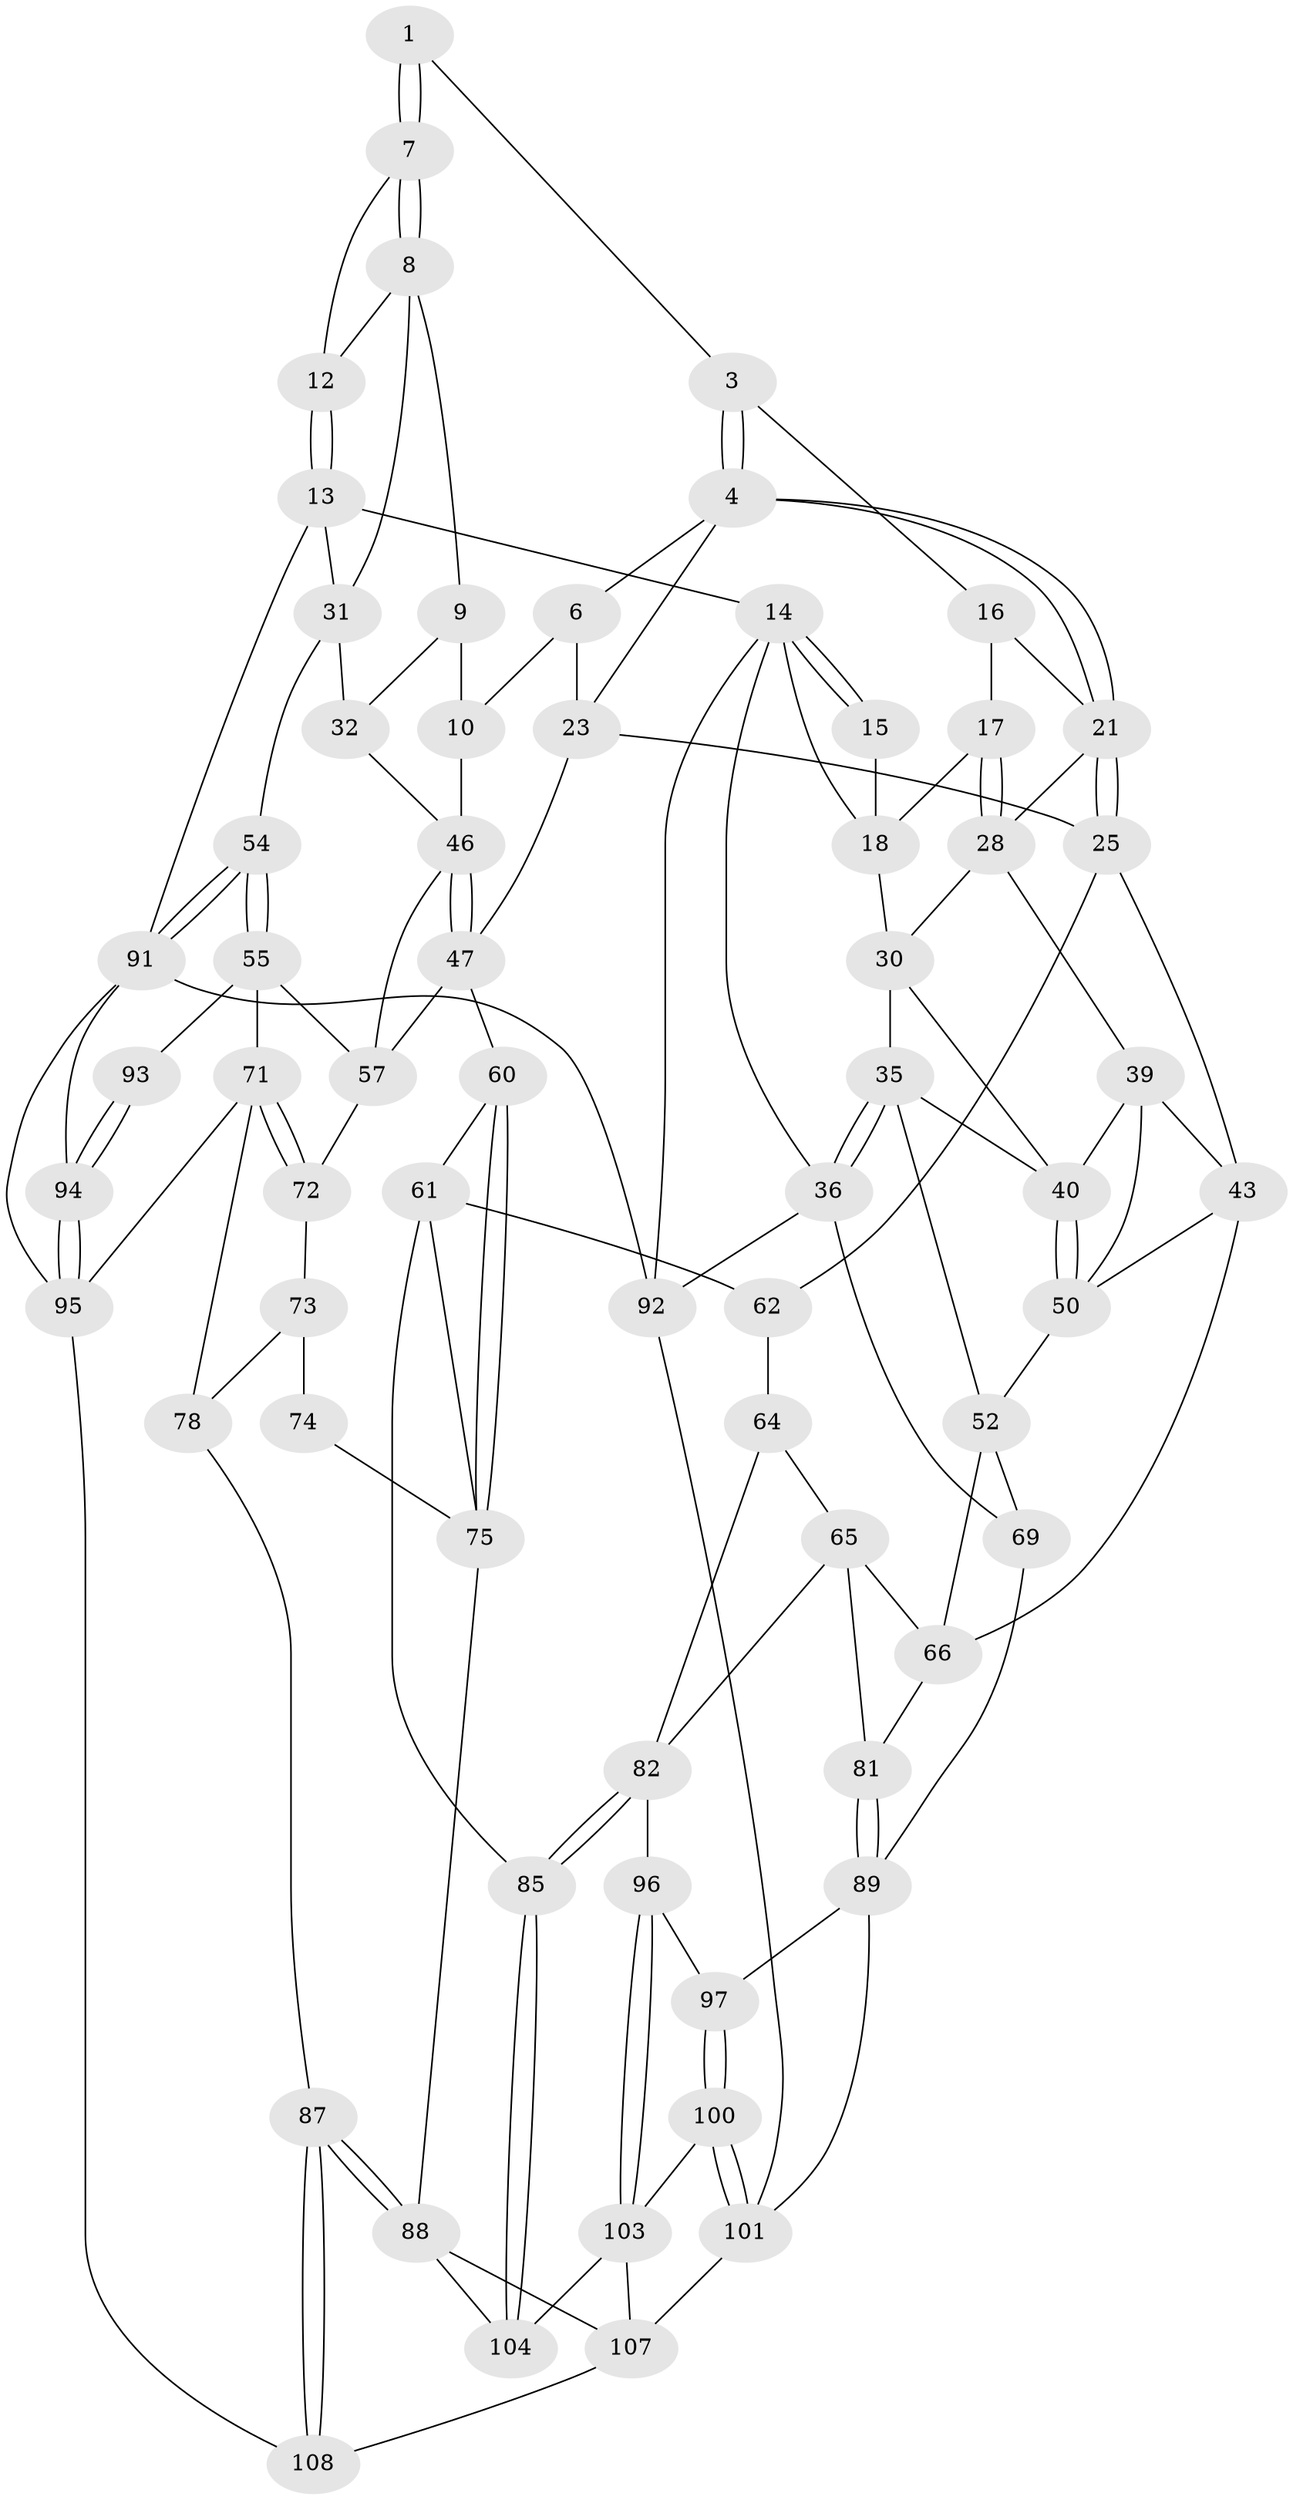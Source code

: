 // Generated by graph-tools (version 1.1) at 2025/52/02/27/25 19:52:39]
// undirected, 66 vertices, 141 edges
graph export_dot {
graph [start="1"]
  node [color=gray90,style=filled];
  1 [pos="+0.6123408124189258+0",super="+2"];
  3 [pos="+0.33242178405087713+0.0881088647981729"];
  4 [pos="+0.39516564048394215+0.1479577351990613",super="+5"];
  6 [pos="+0.5928940677866845+0",super="+11"];
  7 [pos="+0.7471648961715279+0"];
  8 [pos="+0.7773886298390755+0.12157050897009512",super="+20"];
  9 [pos="+0.7605340023521134+0.1402577464735757",super="+33"];
  10 [pos="+0.5841434251693199+0.25980296416780335",super="+45"];
  12 [pos="+1+0",super="+19"];
  13 [pos="+1+0",super="+37"];
  14 [pos="+0+0",super="+26"];
  15 [pos="+0.22904088413617218+0"];
  16 [pos="+0.32495149452707783+0.09914864309233118"];
  17 [pos="+0.21269661307374216+0.19473128765593023"];
  18 [pos="+0.14992324299307944+0.16727662656615572",super="+27"];
  21 [pos="+0.3344935269832487+0.32782215070476123",super="+22"];
  23 [pos="+0.5514368503388994+0.2713856505553912",super="+24"];
  25 [pos="+0.38179047350091316+0.4005397838549578",super="+42"];
  28 [pos="+0.2711919858574566+0.2855449101899945",super="+29"];
  30 [pos="+0.09245216635036327+0.25729328340614793",super="+34"];
  31 [pos="+0.8360835322483111+0.37872193867151566",super="+38"];
  32 [pos="+0.8082357729110161+0.39763981179706853"];
  35 [pos="+0+0.4734388028944553",super="+48"];
  36 [pos="+0+0.4668918161934919",super="+70"];
  39 [pos="+0.19946369211583453+0.32630396807632944",super="+44"];
  40 [pos="+0.14783724833700052+0.35806814876818865",super="+41"];
  43 [pos="+0.32858297890958366+0.4398734351236182",super="+53"];
  46 [pos="+0.6405774228393463+0.4552097723633918",super="+49"];
  47 [pos="+0.6390659257893457+0.45588871005724957",super="+59"];
  50 [pos="+0.17016762796902948+0.4292835643780893",super="+51"];
  52 [pos="+0.06521606809003282+0.5063890305312305",super="+68"];
  54 [pos="+1+0.5824837232936476"];
  55 [pos="+0.9780131959443791+0.6310807716238254",super="+56"];
  57 [pos="+0.8045936251394135+0.47579220674547834",super="+58"];
  60 [pos="+0.6040471002663793+0.5745065385476082"];
  61 [pos="+0.5291207667924139+0.5839249589887068",super="+84"];
  62 [pos="+0.5190586677031591+0.5817179680449992",super="+63"];
  64 [pos="+0.42480378123617507+0.5961178536858114",super="+76"];
  65 [pos="+0.38644570552925733+0.6255246225100678",super="+80"];
  66 [pos="+0.2514300014567441+0.5626195556391257",super="+67"];
  69 [pos="+0.05367308703830395+0.7466929661863103"];
  71 [pos="+0.8007848225389094+0.644855056522571",super="+77"];
  72 [pos="+0.7583032197059739+0.6301767931146703"];
  73 [pos="+0.7207101621633824+0.67402865912282",super="+79"];
  74 [pos="+0.6609804476856357+0.6903724018984089"];
  75 [pos="+0.6216829528900099+0.6369336191675581",super="+86"];
  78 [pos="+0.7027934928711098+0.842248353601879"];
  81 [pos="+0.26381535929706873+0.6938733867297519"];
  82 [pos="+0.4505444540815431+0.7852298511782556",super="+83"];
  85 [pos="+0.48964520314759086+0.8009988768711973"];
  87 [pos="+0.6737479203945392+0.8467691937112691"];
  88 [pos="+0.6523537938723635+0.844804327137818",super="+106"];
  89 [pos="+0.24549169163406767+0.739050332006258",super="+90"];
  91 [pos="+1+1",super="+98"];
  92 [pos="+0+1"];
  93 [pos="+0.9653029897015217+0.6546638142685746"];
  94 [pos="+0.7429347950912661+0.8531905443927239",super="+99"];
  95 [pos="+0.733870065544751+0.8542538964692141",super="+110"];
  96 [pos="+0.4037301126808672+0.7873778613813299"];
  97 [pos="+0.24639384008020354+0.7871863823381149"];
  100 [pos="+0.2388616180490546+0.8422869341273702"];
  101 [pos="+0.12529362209336278+0.8900025867560936",super="+102"];
  103 [pos="+0.32842626245107565+0.8942188185811291",super="+105"];
  104 [pos="+0.4714958516114563+0.9075450440386295"];
  107 [pos="+0.4031532450505398+1",super="+109"];
  108 [pos="+0.5712326010621724+1"];
  1 -- 7;
  1 -- 7;
  1 -- 3;
  3 -- 4;
  3 -- 4;
  3 -- 16;
  4 -- 21;
  4 -- 21;
  4 -- 6;
  4 -- 23;
  6 -- 10;
  6 -- 23;
  7 -- 8;
  7 -- 8;
  7 -- 12;
  8 -- 9;
  8 -- 12;
  8 -- 31;
  9 -- 10 [weight=2];
  9 -- 32;
  10 -- 46;
  12 -- 13 [weight=2];
  12 -- 13;
  13 -- 14;
  13 -- 91;
  13 -- 31;
  14 -- 15;
  14 -- 15;
  14 -- 92;
  14 -- 36;
  14 -- 18;
  15 -- 18;
  16 -- 17;
  16 -- 21;
  17 -- 18;
  17 -- 28;
  17 -- 28;
  18 -- 30;
  21 -- 25;
  21 -- 25;
  21 -- 28;
  23 -- 25;
  23 -- 47;
  25 -- 43;
  25 -- 62;
  28 -- 30;
  28 -- 39;
  30 -- 40;
  30 -- 35;
  31 -- 32;
  31 -- 54;
  32 -- 46;
  35 -- 36;
  35 -- 36;
  35 -- 52;
  35 -- 40;
  36 -- 69;
  36 -- 92;
  39 -- 40;
  39 -- 50;
  39 -- 43;
  40 -- 50;
  40 -- 50;
  43 -- 66;
  43 -- 50;
  46 -- 47;
  46 -- 47;
  46 -- 57;
  47 -- 60;
  47 -- 57;
  50 -- 52;
  52 -- 69;
  52 -- 66;
  54 -- 55;
  54 -- 55;
  54 -- 91;
  54 -- 91;
  55 -- 93;
  55 -- 57;
  55 -- 71;
  57 -- 72;
  60 -- 61;
  60 -- 75;
  60 -- 75;
  61 -- 62;
  61 -- 75;
  61 -- 85;
  62 -- 64 [weight=2];
  64 -- 65;
  64 -- 82;
  65 -- 66;
  65 -- 81;
  65 -- 82;
  66 -- 81;
  69 -- 89;
  71 -- 72;
  71 -- 72;
  71 -- 95;
  71 -- 78;
  72 -- 73;
  73 -- 74 [weight=2];
  73 -- 78;
  74 -- 75;
  75 -- 88;
  78 -- 87;
  81 -- 89;
  81 -- 89;
  82 -- 85;
  82 -- 85;
  82 -- 96;
  85 -- 104;
  85 -- 104;
  87 -- 88;
  87 -- 88;
  87 -- 108;
  87 -- 108;
  88 -- 104;
  88 -- 107;
  89 -- 97;
  89 -- 101;
  91 -- 92;
  91 -- 95;
  91 -- 94;
  92 -- 101;
  93 -- 94 [weight=2];
  93 -- 94;
  94 -- 95;
  94 -- 95;
  95 -- 108;
  96 -- 97;
  96 -- 103;
  96 -- 103;
  97 -- 100;
  97 -- 100;
  100 -- 101;
  100 -- 101;
  100 -- 103;
  101 -- 107;
  103 -- 104;
  103 -- 107;
  107 -- 108;
}
